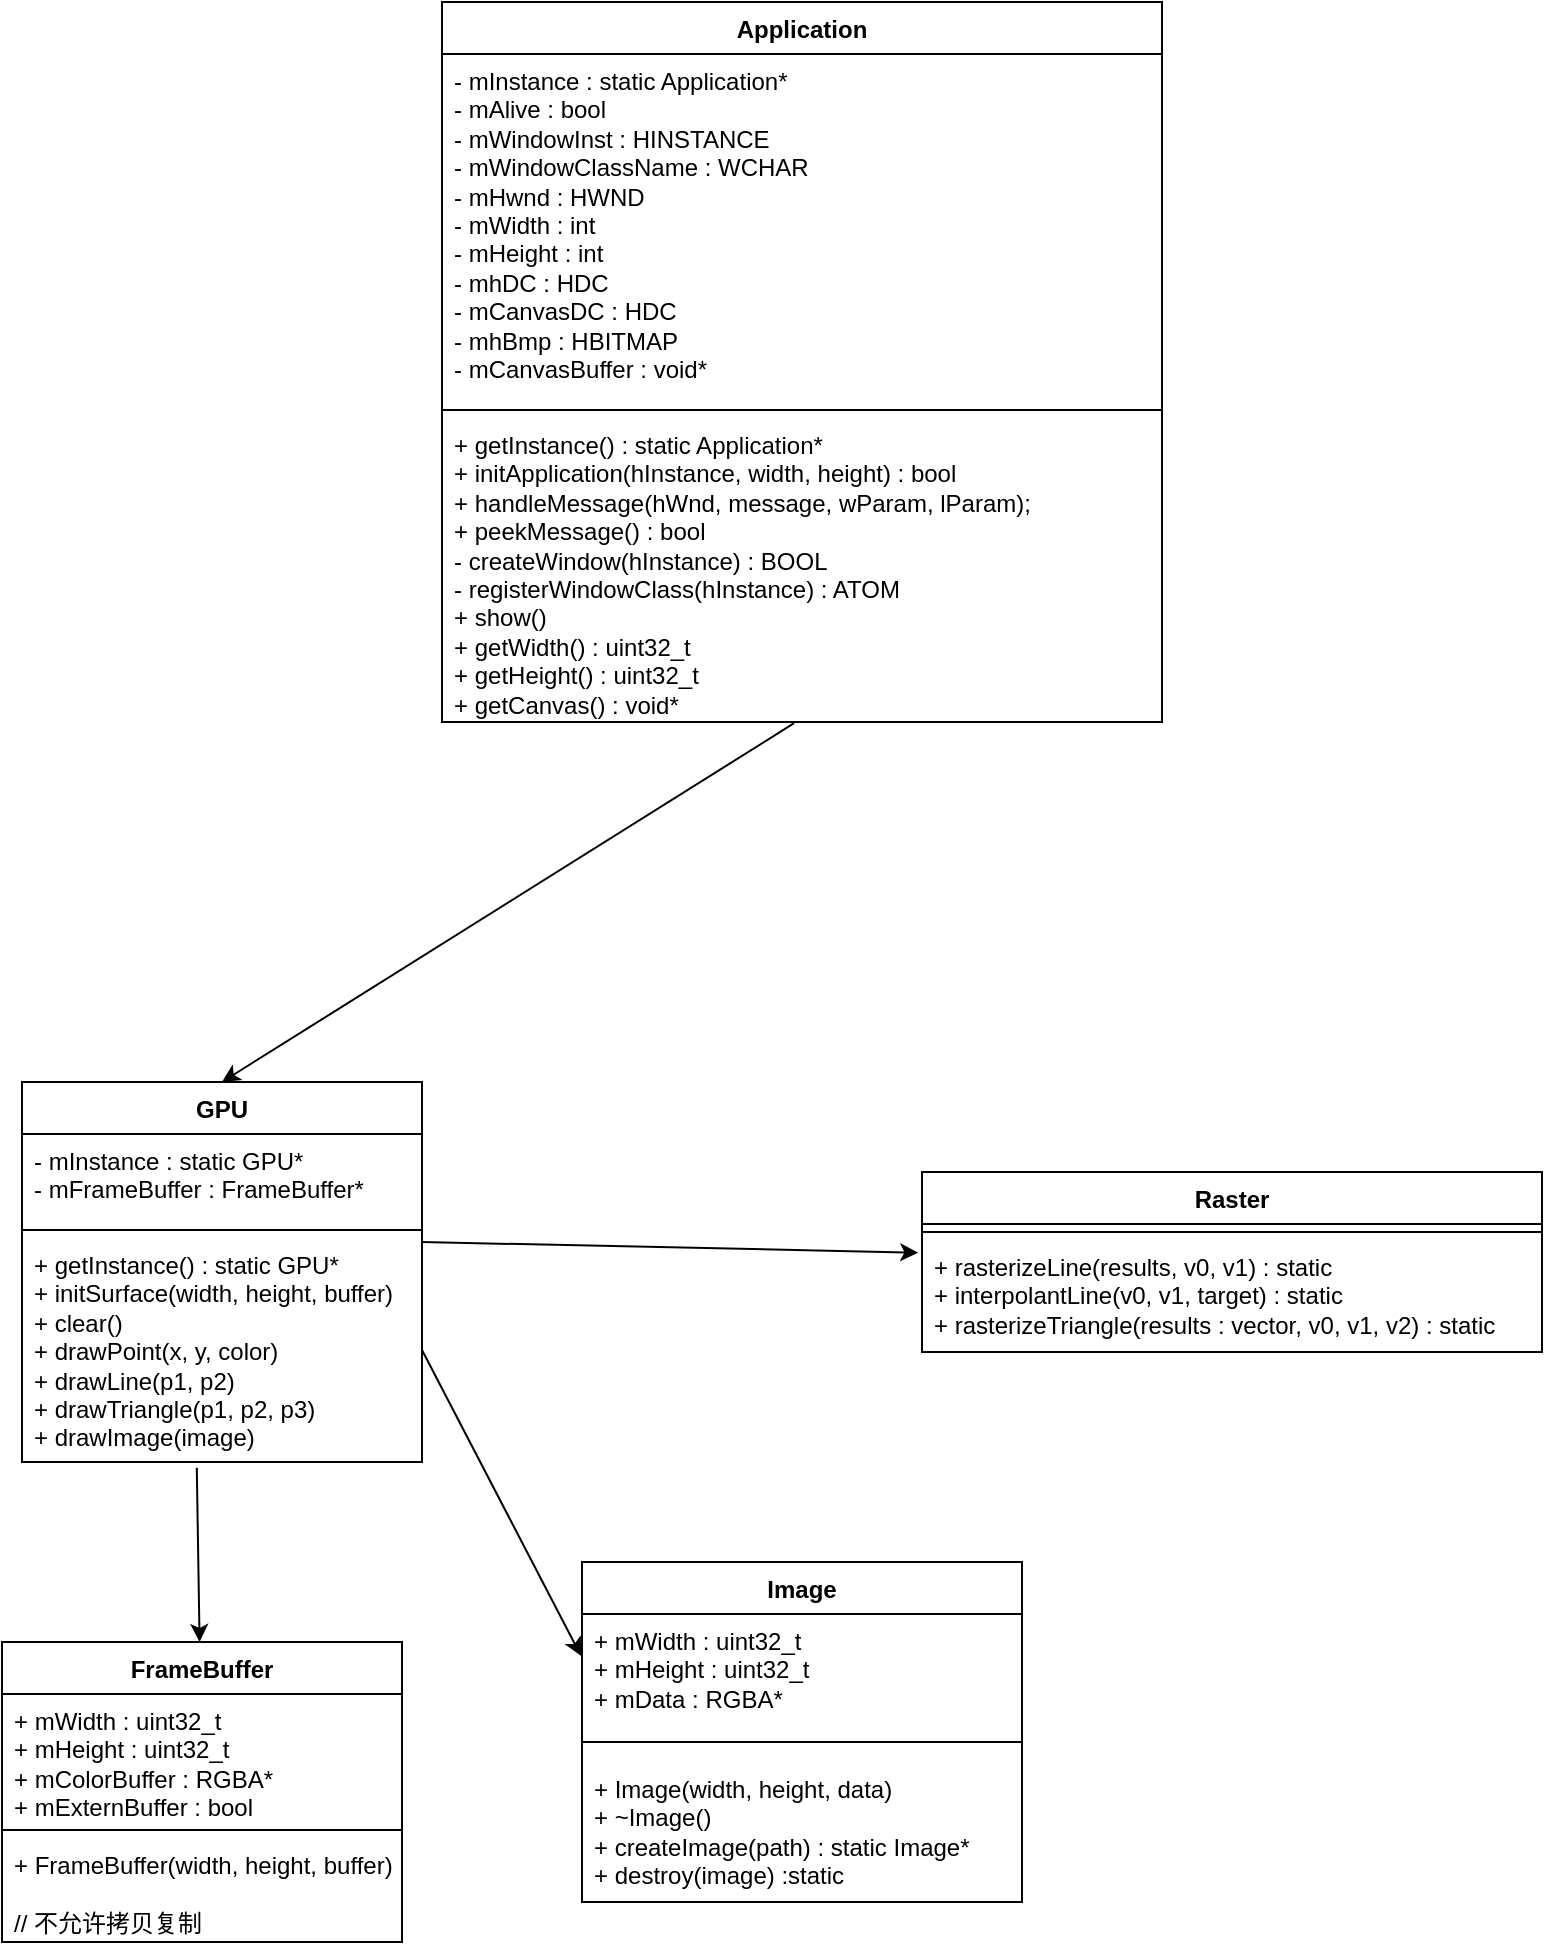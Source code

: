<mxfile version="26.0.16">
  <diagram id="C5RBs43oDa-KdzZeNtuy" name="Page-1">
    <mxGraphModel dx="1419" dy="1793" grid="1" gridSize="10" guides="1" tooltips="1" connect="1" arrows="1" fold="1" page="1" pageScale="1" pageWidth="827" pageHeight="1169" math="0" shadow="0">
      <root>
        <mxCell id="WIyWlLk6GJQsqaUBKTNV-0" />
        <mxCell id="WIyWlLk6GJQsqaUBKTNV-1" parent="WIyWlLk6GJQsqaUBKTNV-0" />
        <mxCell id="wtLWYiBCeU5-RQb-BHR4-4" value="Application" style="swimlane;fontStyle=1;align=center;verticalAlign=top;childLayout=stackLayout;horizontal=1;startSize=26;horizontalStack=0;resizeParent=1;resizeParentMax=0;resizeLast=0;collapsible=1;marginBottom=0;whiteSpace=wrap;html=1;" parent="WIyWlLk6GJQsqaUBKTNV-1" vertex="1">
          <mxGeometry x="270" y="-410" width="360" height="360" as="geometry" />
        </mxCell>
        <mxCell id="wtLWYiBCeU5-RQb-BHR4-5" value="- mInstance : static Application*&lt;div&gt;- mAlive : bool&lt;/div&gt;&lt;div&gt;- mWindowInst : HINSTANCE&lt;/div&gt;&lt;div&gt;- mWindowClassName : WCHAR&lt;/div&gt;&lt;div&gt;- mHwnd : HWND&lt;/div&gt;&lt;div&gt;- mWidth : int&lt;/div&gt;&lt;div&gt;- mHeight : int&lt;/div&gt;&lt;div&gt;- mhDC : HDC&lt;/div&gt;&lt;div&gt;- mCanvasDC : HDC&lt;/div&gt;&lt;div&gt;- mhBmp : HBITMAP&lt;/div&gt;&lt;div&gt;- mCanvasBuffer : void*&lt;/div&gt;" style="text;strokeColor=none;fillColor=none;align=left;verticalAlign=top;spacingLeft=4;spacingRight=4;overflow=hidden;rotatable=0;points=[[0,0.5],[1,0.5]];portConstraint=eastwest;whiteSpace=wrap;html=1;" parent="wtLWYiBCeU5-RQb-BHR4-4" vertex="1">
          <mxGeometry y="26" width="360" height="174" as="geometry" />
        </mxCell>
        <mxCell id="wtLWYiBCeU5-RQb-BHR4-6" value="" style="line;strokeWidth=1;fillColor=none;align=left;verticalAlign=middle;spacingTop=-1;spacingLeft=3;spacingRight=3;rotatable=0;labelPosition=right;points=[];portConstraint=eastwest;strokeColor=inherit;" parent="wtLWYiBCeU5-RQb-BHR4-4" vertex="1">
          <mxGeometry y="200" width="360" height="8" as="geometry" />
        </mxCell>
        <mxCell id="wtLWYiBCeU5-RQb-BHR4-7" value="+ getInstance() : static Application*&lt;div&gt;+ initApplication(hInstance, width, height) : bool&lt;/div&gt;&lt;div&gt;+ handleMessage(hWnd, message, wParam, lParam);&lt;/div&gt;&lt;div&gt;+ peekMessage() : bool&lt;/div&gt;&lt;div&gt;- createWindow(hInstance) : BOOL&lt;/div&gt;&lt;div&gt;- registerWindowClass(hInstance) : ATOM&lt;/div&gt;&lt;div&gt;+ show()&lt;/div&gt;&lt;div&gt;+ getWidth() : uint32_t&lt;/div&gt;&lt;div&gt;+ getHeight() : uint32_t&lt;/div&gt;&lt;div&gt;+ getCanvas() : void*&lt;/div&gt;" style="text;strokeColor=none;fillColor=none;align=left;verticalAlign=top;spacingLeft=4;spacingRight=4;overflow=hidden;rotatable=0;points=[[0,0.5],[1,0.5]];portConstraint=eastwest;whiteSpace=wrap;html=1;" parent="wtLWYiBCeU5-RQb-BHR4-4" vertex="1">
          <mxGeometry y="208" width="360" height="152" as="geometry" />
        </mxCell>
        <mxCell id="5mf7mb4UoupejFtRi5i7-4" value="GPU" style="swimlane;fontStyle=1;align=center;verticalAlign=top;childLayout=stackLayout;horizontal=1;startSize=26;horizontalStack=0;resizeParent=1;resizeParentMax=0;resizeLast=0;collapsible=1;marginBottom=0;whiteSpace=wrap;html=1;" parent="WIyWlLk6GJQsqaUBKTNV-1" vertex="1">
          <mxGeometry x="60" y="130" width="200" height="190" as="geometry" />
        </mxCell>
        <mxCell id="5mf7mb4UoupejFtRi5i7-5" value="- mInstance : static GPU*&lt;div&gt;- mFrameBuffer : FrameBuffer*&lt;/div&gt;" style="text;strokeColor=none;fillColor=none;align=left;verticalAlign=top;spacingLeft=4;spacingRight=4;overflow=hidden;rotatable=0;points=[[0,0.5],[1,0.5]];portConstraint=eastwest;whiteSpace=wrap;html=1;" parent="5mf7mb4UoupejFtRi5i7-4" vertex="1">
          <mxGeometry y="26" width="200" height="44" as="geometry" />
        </mxCell>
        <mxCell id="5mf7mb4UoupejFtRi5i7-6" value="" style="line;strokeWidth=1;fillColor=none;align=left;verticalAlign=middle;spacingTop=-1;spacingLeft=3;spacingRight=3;rotatable=0;labelPosition=right;points=[];portConstraint=eastwest;strokeColor=inherit;" parent="5mf7mb4UoupejFtRi5i7-4" vertex="1">
          <mxGeometry y="70" width="200" height="8" as="geometry" />
        </mxCell>
        <mxCell id="5mf7mb4UoupejFtRi5i7-7" value="+ getInstance() : static GPU*&lt;div&gt;+ initSurface(width, height, buffer)&lt;/div&gt;&lt;div&gt;+ clear()&lt;/div&gt;&lt;div&gt;+ drawPoint(x, y, color)&lt;/div&gt;&lt;div&gt;+ drawLine(p1, p2)&lt;/div&gt;&lt;div&gt;+ drawTriangle(p1, p2, p3)&lt;/div&gt;&lt;div&gt;+ drawImage(image)&lt;/div&gt;" style="text;strokeColor=none;fillColor=none;align=left;verticalAlign=top;spacingLeft=4;spacingRight=4;overflow=hidden;rotatable=0;points=[[0,0.5],[1,0.5]];portConstraint=eastwest;whiteSpace=wrap;html=1;" parent="5mf7mb4UoupejFtRi5i7-4" vertex="1">
          <mxGeometry y="78" width="200" height="112" as="geometry" />
        </mxCell>
        <mxCell id="5mf7mb4UoupejFtRi5i7-8" value="FrameBuffer" style="swimlane;fontStyle=1;align=center;verticalAlign=top;childLayout=stackLayout;horizontal=1;startSize=26;horizontalStack=0;resizeParent=1;resizeParentMax=0;resizeLast=0;collapsible=1;marginBottom=0;whiteSpace=wrap;html=1;" parent="WIyWlLk6GJQsqaUBKTNV-1" vertex="1">
          <mxGeometry x="50" y="410" width="200" height="150" as="geometry" />
        </mxCell>
        <mxCell id="5mf7mb4UoupejFtRi5i7-9" value="+ mWidth : uint32_t&lt;div&gt;+ mHeight : uint32_t&lt;/div&gt;&lt;div&gt;+ mColorBuffer : RGBA*&lt;/div&gt;&lt;div&gt;+ mExternBuffer : bool&lt;/div&gt;" style="text;strokeColor=none;fillColor=none;align=left;verticalAlign=top;spacingLeft=4;spacingRight=4;overflow=hidden;rotatable=0;points=[[0,0.5],[1,0.5]];portConstraint=eastwest;whiteSpace=wrap;html=1;" parent="5mf7mb4UoupejFtRi5i7-8" vertex="1">
          <mxGeometry y="26" width="200" height="64" as="geometry" />
        </mxCell>
        <mxCell id="5mf7mb4UoupejFtRi5i7-10" value="" style="line;strokeWidth=1;fillColor=none;align=left;verticalAlign=middle;spacingTop=-1;spacingLeft=3;spacingRight=3;rotatable=0;labelPosition=right;points=[];portConstraint=eastwest;strokeColor=inherit;" parent="5mf7mb4UoupejFtRi5i7-8" vertex="1">
          <mxGeometry y="90" width="200" height="8" as="geometry" />
        </mxCell>
        <mxCell id="5mf7mb4UoupejFtRi5i7-11" value="+ FrameBuffer(width, height, buffer)&lt;div&gt;&lt;br&gt;&lt;/div&gt;&lt;div&gt;// 不允许拷贝复制&lt;/div&gt;" style="text;strokeColor=none;fillColor=none;align=left;verticalAlign=top;spacingLeft=4;spacingRight=4;overflow=hidden;rotatable=0;points=[[0,0.5],[1,0.5]];portConstraint=eastwest;whiteSpace=wrap;html=1;" parent="5mf7mb4UoupejFtRi5i7-8" vertex="1">
          <mxGeometry y="98" width="200" height="52" as="geometry" />
        </mxCell>
        <mxCell id="P8PSTKXqFBAs1czMJzL6-0" value="Raster" style="swimlane;fontStyle=1;align=center;verticalAlign=top;childLayout=stackLayout;horizontal=1;startSize=26;horizontalStack=0;resizeParent=1;resizeParentMax=0;resizeLast=0;collapsible=1;marginBottom=0;whiteSpace=wrap;html=1;" parent="WIyWlLk6GJQsqaUBKTNV-1" vertex="1">
          <mxGeometry x="510" y="175" width="310" height="90" as="geometry" />
        </mxCell>
        <mxCell id="P8PSTKXqFBAs1czMJzL6-2" value="" style="line;strokeWidth=1;fillColor=none;align=left;verticalAlign=middle;spacingTop=-1;spacingLeft=3;spacingRight=3;rotatable=0;labelPosition=right;points=[];portConstraint=eastwest;strokeColor=inherit;" parent="P8PSTKXqFBAs1czMJzL6-0" vertex="1">
          <mxGeometry y="26" width="310" height="8" as="geometry" />
        </mxCell>
        <mxCell id="P8PSTKXqFBAs1czMJzL6-3" value="+ rasterizeLine(results, v0, v1) : static&lt;div&gt;+ interpolantLine(v0, v1, target) : static&lt;/div&gt;&lt;div&gt;+ rasterizeTriangle(results : vector, v0, v1, v2&lt;span style=&quot;background-color: transparent; color: light-dark(rgb(0, 0, 0), rgb(255, 255, 255));&quot;&gt;) : static&lt;/span&gt;&lt;/div&gt;&lt;div&gt;&lt;span style=&quot;background-color: transparent; color: light-dark(rgb(0, 0, 0), rgb(255, 255, 255));&quot;&gt;&lt;br&gt;&lt;/span&gt;&lt;/div&gt;" style="text;strokeColor=none;fillColor=none;align=left;verticalAlign=top;spacingLeft=4;spacingRight=4;overflow=hidden;rotatable=0;points=[[0,0.5],[1,0.5]];portConstraint=eastwest;whiteSpace=wrap;html=1;" parent="P8PSTKXqFBAs1czMJzL6-0" vertex="1">
          <mxGeometry y="34" width="310" height="56" as="geometry" />
        </mxCell>
        <mxCell id="yCGhFCQeDglLVx2CmpNE-3" value="" style="endArrow=classic;html=1;rounded=0;entryX=0.5;entryY=0;entryDx=0;entryDy=0;exitX=0.489;exitY=1.004;exitDx=0;exitDy=0;exitPerimeter=0;" parent="WIyWlLk6GJQsqaUBKTNV-1" source="wtLWYiBCeU5-RQb-BHR4-7" target="5mf7mb4UoupejFtRi5i7-4" edge="1">
          <mxGeometry width="50" height="50" relative="1" as="geometry">
            <mxPoint x="390" y="-10" as="sourcePoint" />
            <mxPoint x="440" y="-60" as="targetPoint" />
          </mxGeometry>
        </mxCell>
        <mxCell id="yCGhFCQeDglLVx2CmpNE-4" value="" style="endArrow=classic;html=1;rounded=0;exitX=0.437;exitY=1.026;exitDx=0;exitDy=0;exitPerimeter=0;" parent="WIyWlLk6GJQsqaUBKTNV-1" source="5mf7mb4UoupejFtRi5i7-7" target="5mf7mb4UoupejFtRi5i7-8" edge="1">
          <mxGeometry width="50" height="50" relative="1" as="geometry">
            <mxPoint x="130" y="380" as="sourcePoint" />
            <mxPoint x="180" y="330" as="targetPoint" />
          </mxGeometry>
        </mxCell>
        <mxCell id="yCGhFCQeDglLVx2CmpNE-5" value="" style="endArrow=classic;html=1;rounded=0;entryX=-0.006;entryY=0.113;entryDx=0;entryDy=0;entryPerimeter=0;" parent="WIyWlLk6GJQsqaUBKTNV-1" target="P8PSTKXqFBAs1czMJzL6-3" edge="1">
          <mxGeometry width="50" height="50" relative="1" as="geometry">
            <mxPoint x="260" y="210" as="sourcePoint" />
            <mxPoint x="310" y="160" as="targetPoint" />
          </mxGeometry>
        </mxCell>
        <mxCell id="Tz2W6l7GuTd2-jDzGLeW-0" value="Image" style="swimlane;fontStyle=1;align=center;verticalAlign=top;childLayout=stackLayout;horizontal=1;startSize=26;horizontalStack=0;resizeParent=1;resizeParentMax=0;resizeLast=0;collapsible=1;marginBottom=0;whiteSpace=wrap;html=1;" parent="WIyWlLk6GJQsqaUBKTNV-1" vertex="1">
          <mxGeometry x="340" y="370" width="220" height="170" as="geometry" />
        </mxCell>
        <mxCell id="Tz2W6l7GuTd2-jDzGLeW-1" value="+ mWidth : uint32_t&lt;div&gt;+ mHeight : uint32_t&lt;/div&gt;&lt;div&gt;+ mData : RGBA*&lt;/div&gt;" style="text;strokeColor=none;fillColor=none;align=left;verticalAlign=top;spacingLeft=4;spacingRight=4;overflow=hidden;rotatable=0;points=[[0,0.5],[1,0.5]];portConstraint=eastwest;whiteSpace=wrap;html=1;" parent="Tz2W6l7GuTd2-jDzGLeW-0" vertex="1">
          <mxGeometry y="26" width="220" height="54" as="geometry" />
        </mxCell>
        <mxCell id="Tz2W6l7GuTd2-jDzGLeW-4" value="" style="line;strokeWidth=1;fillColor=none;align=left;verticalAlign=middle;spacingTop=-1;spacingLeft=3;spacingRight=3;rotatable=0;labelPosition=right;points=[];portConstraint=eastwest;strokeColor=inherit;" parent="Tz2W6l7GuTd2-jDzGLeW-0" vertex="1">
          <mxGeometry y="80" width="220" height="20" as="geometry" />
        </mxCell>
        <mxCell id="Tz2W6l7GuTd2-jDzGLeW-3" value="+ Image(width, height, data)&lt;div&gt;+ ~Image()&lt;/div&gt;&lt;div&gt;+ createImage(path) : static Image*&lt;/div&gt;&lt;div&gt;+ destroy(image) :static&lt;/div&gt;" style="text;strokeColor=none;fillColor=none;align=left;verticalAlign=top;spacingLeft=4;spacingRight=4;overflow=hidden;rotatable=0;points=[[0,0.5],[1,0.5]];portConstraint=eastwest;whiteSpace=wrap;html=1;" parent="Tz2W6l7GuTd2-jDzGLeW-0" vertex="1">
          <mxGeometry y="100" width="220" height="70" as="geometry" />
        </mxCell>
        <mxCell id="6I_1kZ2sIYJj2S6_0ptI-0" value="" style="endArrow=classic;html=1;rounded=0;exitX=1;exitY=0.5;exitDx=0;exitDy=0;entryX=-0.002;entryY=0.389;entryDx=0;entryDy=0;entryPerimeter=0;" edge="1" parent="WIyWlLk6GJQsqaUBKTNV-1" source="5mf7mb4UoupejFtRi5i7-7" target="Tz2W6l7GuTd2-jDzGLeW-1">
          <mxGeometry width="50" height="50" relative="1" as="geometry">
            <mxPoint x="310" y="350" as="sourcePoint" />
            <mxPoint x="280" y="330" as="targetPoint" />
          </mxGeometry>
        </mxCell>
      </root>
    </mxGraphModel>
  </diagram>
</mxfile>
